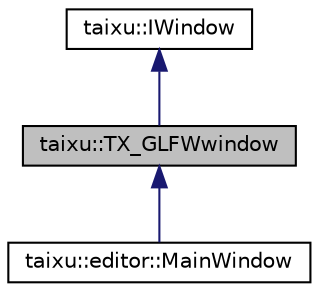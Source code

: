 digraph "taixu::TX_GLFWwindow"
{
 // LATEX_PDF_SIZE
  edge [fontname="Helvetica",fontsize="10",labelfontname="Helvetica",labelfontsize="10"];
  node [fontname="Helvetica",fontsize="10",shape=record];
  Node1 [label="taixu::TX_GLFWwindow",height=0.2,width=0.4,color="black", fillcolor="grey75", style="filled", fontcolor="black",tooltip=" "];
  Node2 -> Node1 [dir="back",color="midnightblue",fontsize="10",style="solid",fontname="Helvetica"];
  Node2 [label="taixu::IWindow",height=0.2,width=0.4,color="black", fillcolor="white", style="filled",URL="$classtaixu_1_1IWindow.html",tooltip=" "];
  Node1 -> Node3 [dir="back",color="midnightblue",fontsize="10",style="solid",fontname="Helvetica"];
  Node3 [label="taixu::editor::MainWindow",height=0.2,width=0.4,color="black", fillcolor="white", style="filled",URL="$classtaixu_1_1editor_1_1MainWindow.html",tooltip=" "];
}
